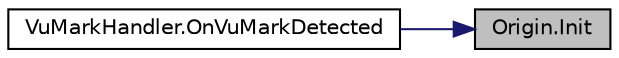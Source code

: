 digraph "Origin.Init"
{
 // LATEX_PDF_SIZE
  edge [fontname="Helvetica",fontsize="10",labelfontname="Helvetica",labelfontsize="10"];
  node [fontname="Helvetica",fontsize="10",shape=record];
  rankdir="RL";
  Node2 [label="Origin.Init",height=0.2,width=0.4,color="black", fillcolor="grey75", style="filled", fontcolor="black",tooltip="This method associates the parent VuMarkId to Origin"];
  Node2 -> Node3 [dir="back",color="midnightblue",fontsize="10",style="solid",fontname="Helvetica"];
  Node3 [label="VuMarkHandler.OnVuMarkDetected",height=0.2,width=0.4,color="black", fillcolor="white", style="filled",URL="$class_vu_mark_handler.html#a9a86655a5aefb8f8ced80bfe0458d389",tooltip="This method will be called whenever a new VuMark is detected"];
}
